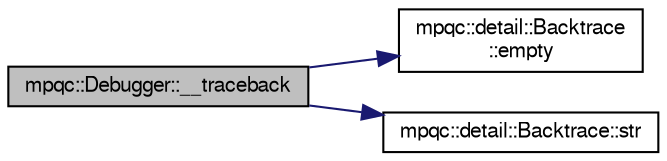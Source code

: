 digraph "mpqc::Debugger::__traceback"
{
 // LATEX_PDF_SIZE
  edge [fontname="FreeSans",fontsize="10",labelfontname="FreeSans",labelfontsize="10"];
  node [fontname="FreeSans",fontsize="10",shape=record];
  rankdir="LR";
  Node1 [label="mpqc::Debugger::__traceback",height=0.2,width=0.4,color="black", fillcolor="grey75", style="filled", fontcolor="black",tooltip=" "];
  Node1 -> Node2 [color="midnightblue",fontsize="10",style="solid",fontname="FreeSans"];
  Node2 [label="mpqc::detail::Backtrace\l::empty",height=0.2,width=0.4,color="black", fillcolor="white", style="filled",URL="$classmpqc_1_1detail_1_1_backtrace.html#a12ca6fe3fb1e75e76ff054384d3bf1b8",tooltip=" "];
  Node1 -> Node3 [color="midnightblue",fontsize="10",style="solid",fontname="FreeSans"];
  Node3 [label="mpqc::detail::Backtrace::str",height=0.2,width=0.4,color="black", fillcolor="white", style="filled",URL="$classmpqc_1_1detail_1_1_backtrace.html#a97d27bd13ee4439c181f58b69b4b0694",tooltip=" "];
}
